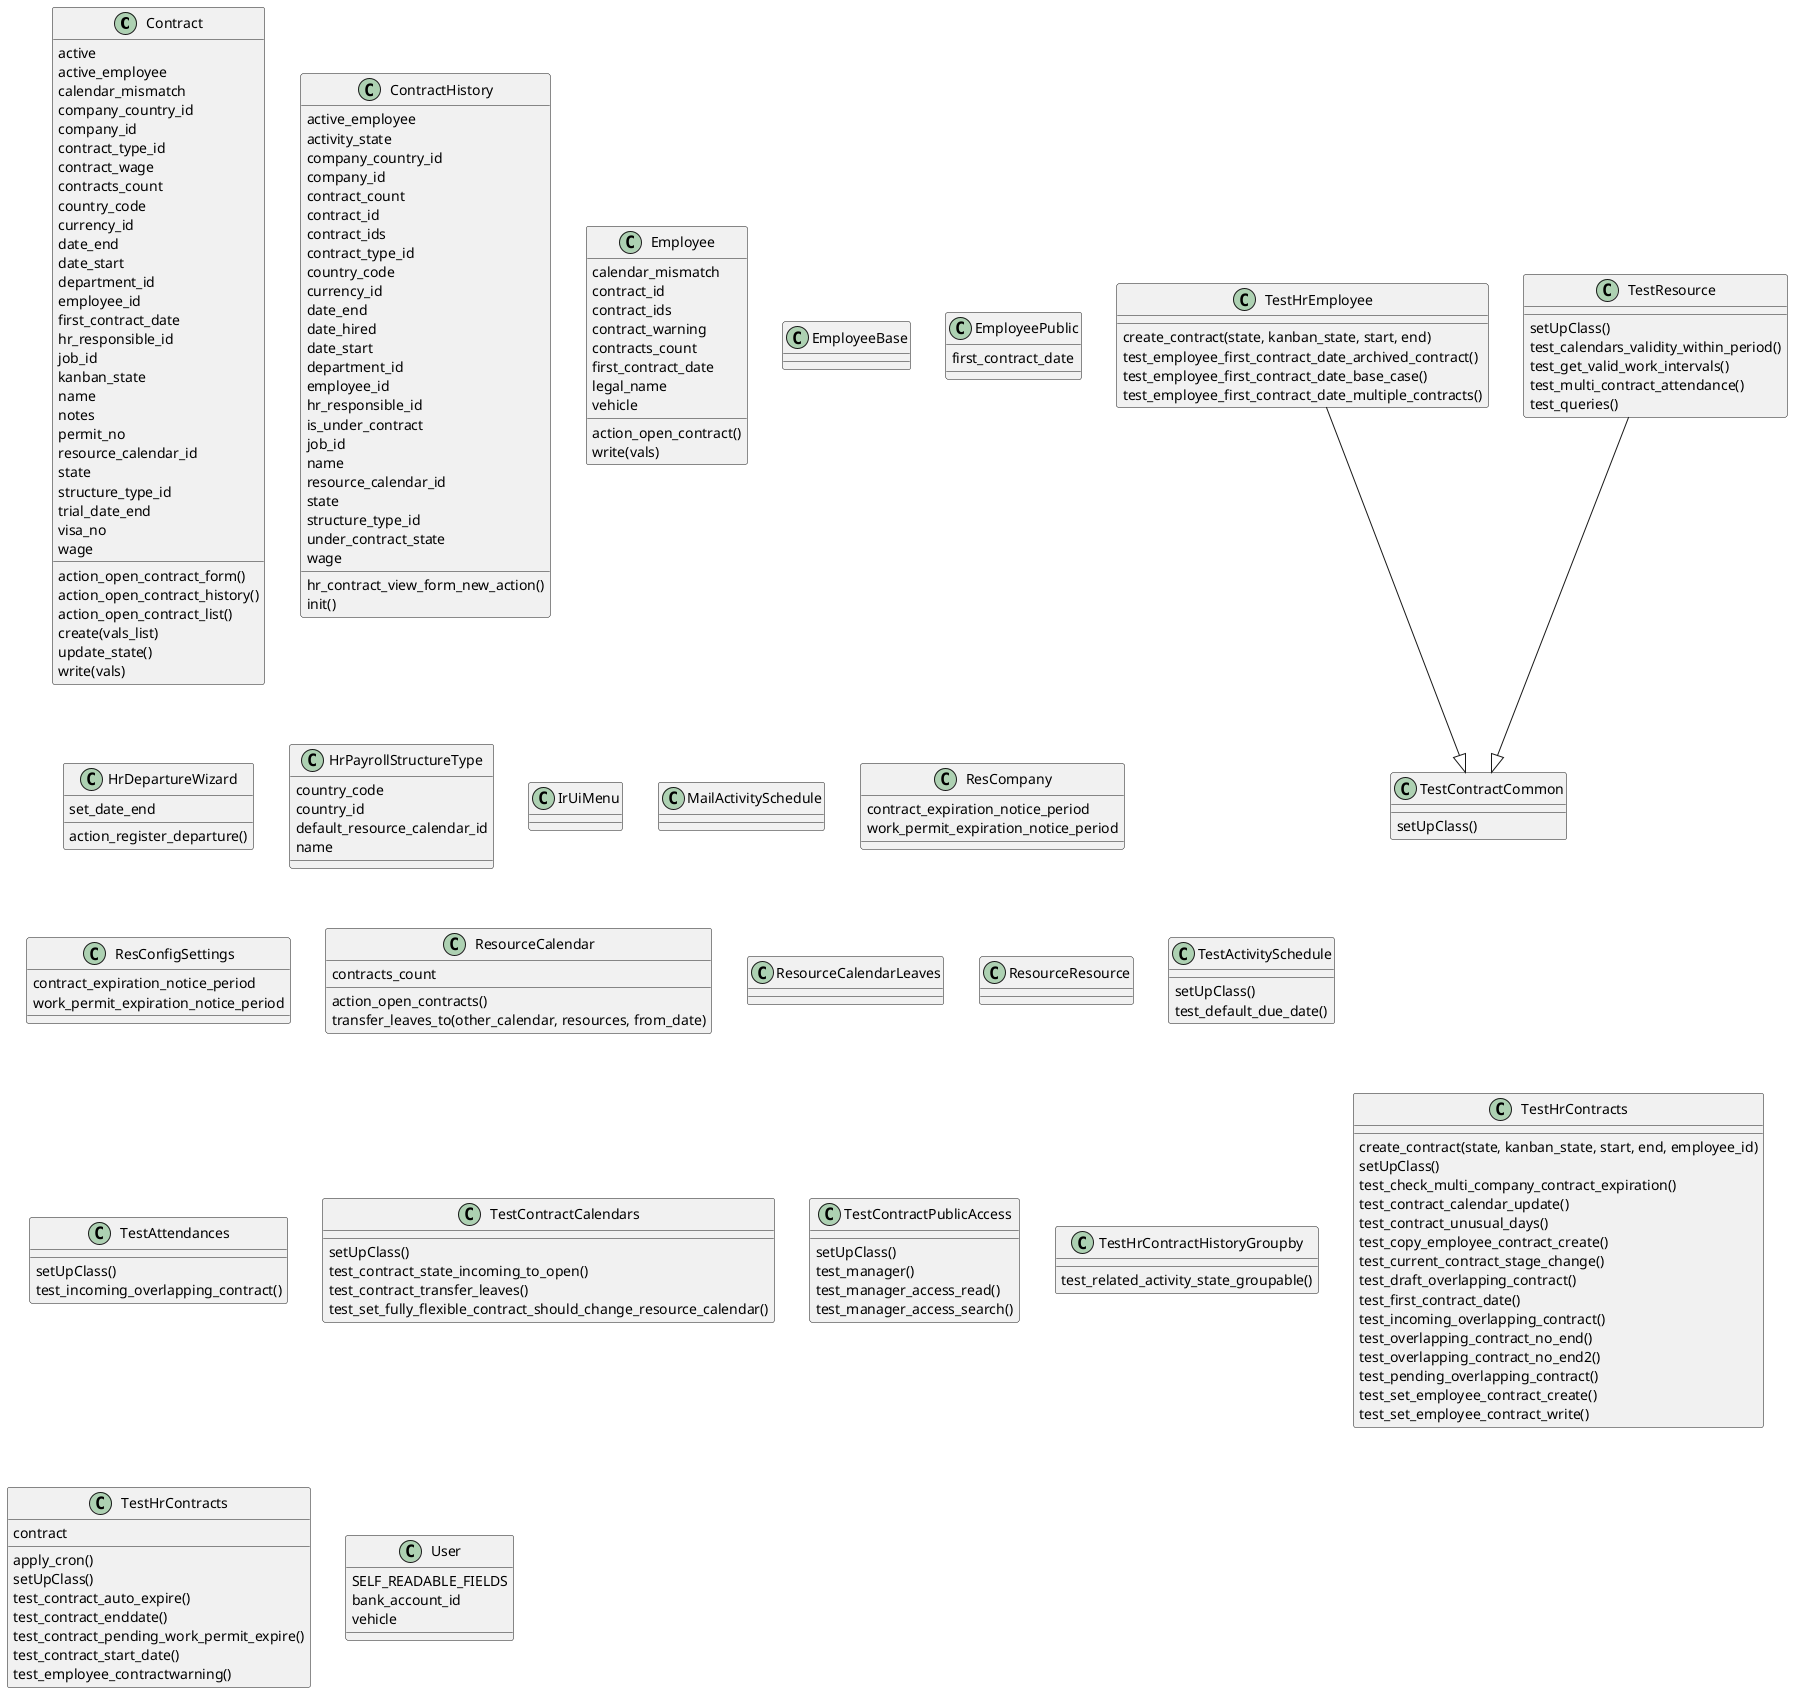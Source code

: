 @startuml classes_hr_contract
set namespaceSeparator none
class "Contract" as odoo_src.odoo.addons.hr_contract.models.hr_contract.Contract {
  active
  active_employee
  calendar_mismatch
  company_country_id
  company_id
  contract_type_id
  contract_wage
  contracts_count
  country_code
  currency_id
  date_end
  date_start
  department_id
  employee_id
  first_contract_date
  hr_responsible_id
  job_id
  kanban_state
  name
  notes
  permit_no
  resource_calendar_id
  state
  structure_type_id
  trial_date_end
  visa_no
  wage
  action_open_contract_form()
  action_open_contract_history()
  action_open_contract_list()
  create(vals_list)
  update_state()
  write(vals)
}
class "ContractHistory" as odoo_src.odoo.addons.hr_contract.report.hr_contract_history.ContractHistory {
  active_employee
  activity_state
  company_country_id
  company_id
  contract_count
  contract_id
  contract_ids
  contract_type_id
  country_code
  currency_id
  date_end
  date_hired
  date_start
  department_id
  employee_id
  hr_responsible_id
  is_under_contract
  job_id
  name
  resource_calendar_id
  state
  structure_type_id
  under_contract_state
  wage
  hr_contract_view_form_new_action()
  init()
}
class "Employee" as odoo_src.odoo.addons.hr_contract.models.hr_employee.Employee {
  calendar_mismatch
  contract_id
  contract_ids
  contract_warning
  contracts_count
  first_contract_date
  legal_name
  vehicle
  action_open_contract()
  write(vals)
}
class "EmployeeBase" as odoo_src.odoo.addons.hr_contract.models.hr_employee.EmployeeBase {
}
class "EmployeePublic" as odoo_src.odoo.addons.hr_contract.models.hr_employee.EmployeePublic {
  first_contract_date
}
class "HrDepartureWizard" as odoo_src.odoo.addons.hr_contract.wizard.hr_departure_wizard.HrDepartureWizard {
  set_date_end
  action_register_departure()
}
class "HrPayrollStructureType" as odoo_src.odoo.addons.hr_contract.models.hr_payroll_structure_type.HrPayrollStructureType {
  country_code
  country_id
  default_resource_calendar_id
  name
}
class "IrUiMenu" as odoo_src.odoo.addons.hr_contract.models.ir_ui_menu.IrUiMenu {
}
class "MailActivitySchedule" as odoo_src.odoo.addons.hr_contract.wizard.mail_activity_schedule.MailActivitySchedule {
}
class "ResCompany" as odoo_src.odoo.addons.hr_contract.models.res_company.ResCompany {
  contract_expiration_notice_period
  work_permit_expiration_notice_period
}
class "ResConfigSettings" as odoo_src.odoo.addons.hr_contract.models.res_config_settings.ResConfigSettings {
  contract_expiration_notice_period
  work_permit_expiration_notice_period
}
class "ResourceCalendar" as odoo_src.odoo.addons.hr_contract.models.resource.ResourceCalendar {
  contracts_count
  action_open_contracts()
  transfer_leaves_to(other_calendar, resources, from_date)
}
class "ResourceCalendarLeaves" as odoo_src.odoo.addons.hr_contract.models.resource_calendar_leaves.ResourceCalendarLeaves {
}
class "ResourceResource" as odoo_src.odoo.addons.hr_contract.models.resource_resource.ResourceResource {
}
class "TestActivitySchedule" as odoo_src.odoo.addons.hr_contract.tests.test_mail_activity_plan.TestActivitySchedule {
  setUpClass()
  test_default_due_date()
}
class "TestAttendances" as odoo_src.odoo.addons.hr_contract.tests.test_attendances.TestAttendances {
  setUpClass()
  test_incoming_overlapping_contract()
}
class "TestContractCalendars" as odoo_src.odoo.addons.hr_contract.tests.test_calendar_sync.TestContractCalendars {
  setUpClass()
  test_contract_state_incoming_to_open()
  test_contract_transfer_leaves()
  test_set_fully_flexible_contract_should_change_resource_calendar()
}
class "TestContractCommon" as odoo_src.odoo.addons.hr_contract.tests.common.TestContractCommon {
  setUpClass()
}
class "TestContractPublicAccess" as odoo_src.odoo.addons.hr_contract.tests.test_access.TestContractPublicAccess {
  setUpClass()
  test_manager()
  test_manager_access_read()
  test_manager_access_search()
}
class "TestHrContractHistoryGroupby" as odoo_src.odoo.addons.hr_contract.tests.test_hr_contract_history_groupby.TestHrContractHistoryGroupby {
  test_related_activity_state_groupable()
}
class "TestHrContracts" as odoo_src.odoo.addons.hr_contract.tests.test_contract.TestHrContracts {
  create_contract(state, kanban_state, start, end, employee_id)
  setUpClass()
  test_check_multi_company_contract_expiration()
  test_contract_calendar_update()
  test_contract_unusual_days()
  test_copy_employee_contract_create()
  test_current_contract_stage_change()
  test_draft_overlapping_contract()
  test_first_contract_date()
  test_incoming_overlapping_contract()
  test_overlapping_contract_no_end()
  test_overlapping_contract_no_end2()
  test_pending_overlapping_contract()
  test_set_employee_contract_create()
  test_set_employee_contract_write()
}
class "TestHrContracts" as odoo_src.odoo.addons.hr_contract.tests.test_auto_status.TestHrContracts {
  contract
  apply_cron()
  setUpClass()
  test_contract_auto_expire()
  test_contract_enddate()
  test_contract_pending_work_permit_expire()
  test_contract_start_date()
  test_employee_contractwarning()
}
class "TestHrEmployee" as odoo_src.odoo.addons.hr_contract.tests.test_employee.TestHrEmployee {
  create_contract(state, kanban_state, start, end)
  test_employee_first_contract_date_archived_contract()
  test_employee_first_contract_date_base_case()
  test_employee_first_contract_date_multiple_contracts()
}
class "TestResource" as odoo_src.odoo.addons.hr_contract.tests.test_resource.TestResource {
  setUpClass()
  test_calendars_validity_within_period()
  test_get_valid_work_intervals()
  test_multi_contract_attendance()
  test_queries()
}
class "User" as odoo_src.odoo.addons.hr_contract.models.res_users.User {
  SELF_READABLE_FIELDS
  bank_account_id
  vehicle
}
odoo_src.odoo.addons.hr_contract.tests.test_employee.TestHrEmployee --|> odoo_src.odoo.addons.hr_contract.tests.common.TestContractCommon
odoo_src.odoo.addons.hr_contract.tests.test_resource.TestResource --|> odoo_src.odoo.addons.hr_contract.tests.common.TestContractCommon
@enduml
